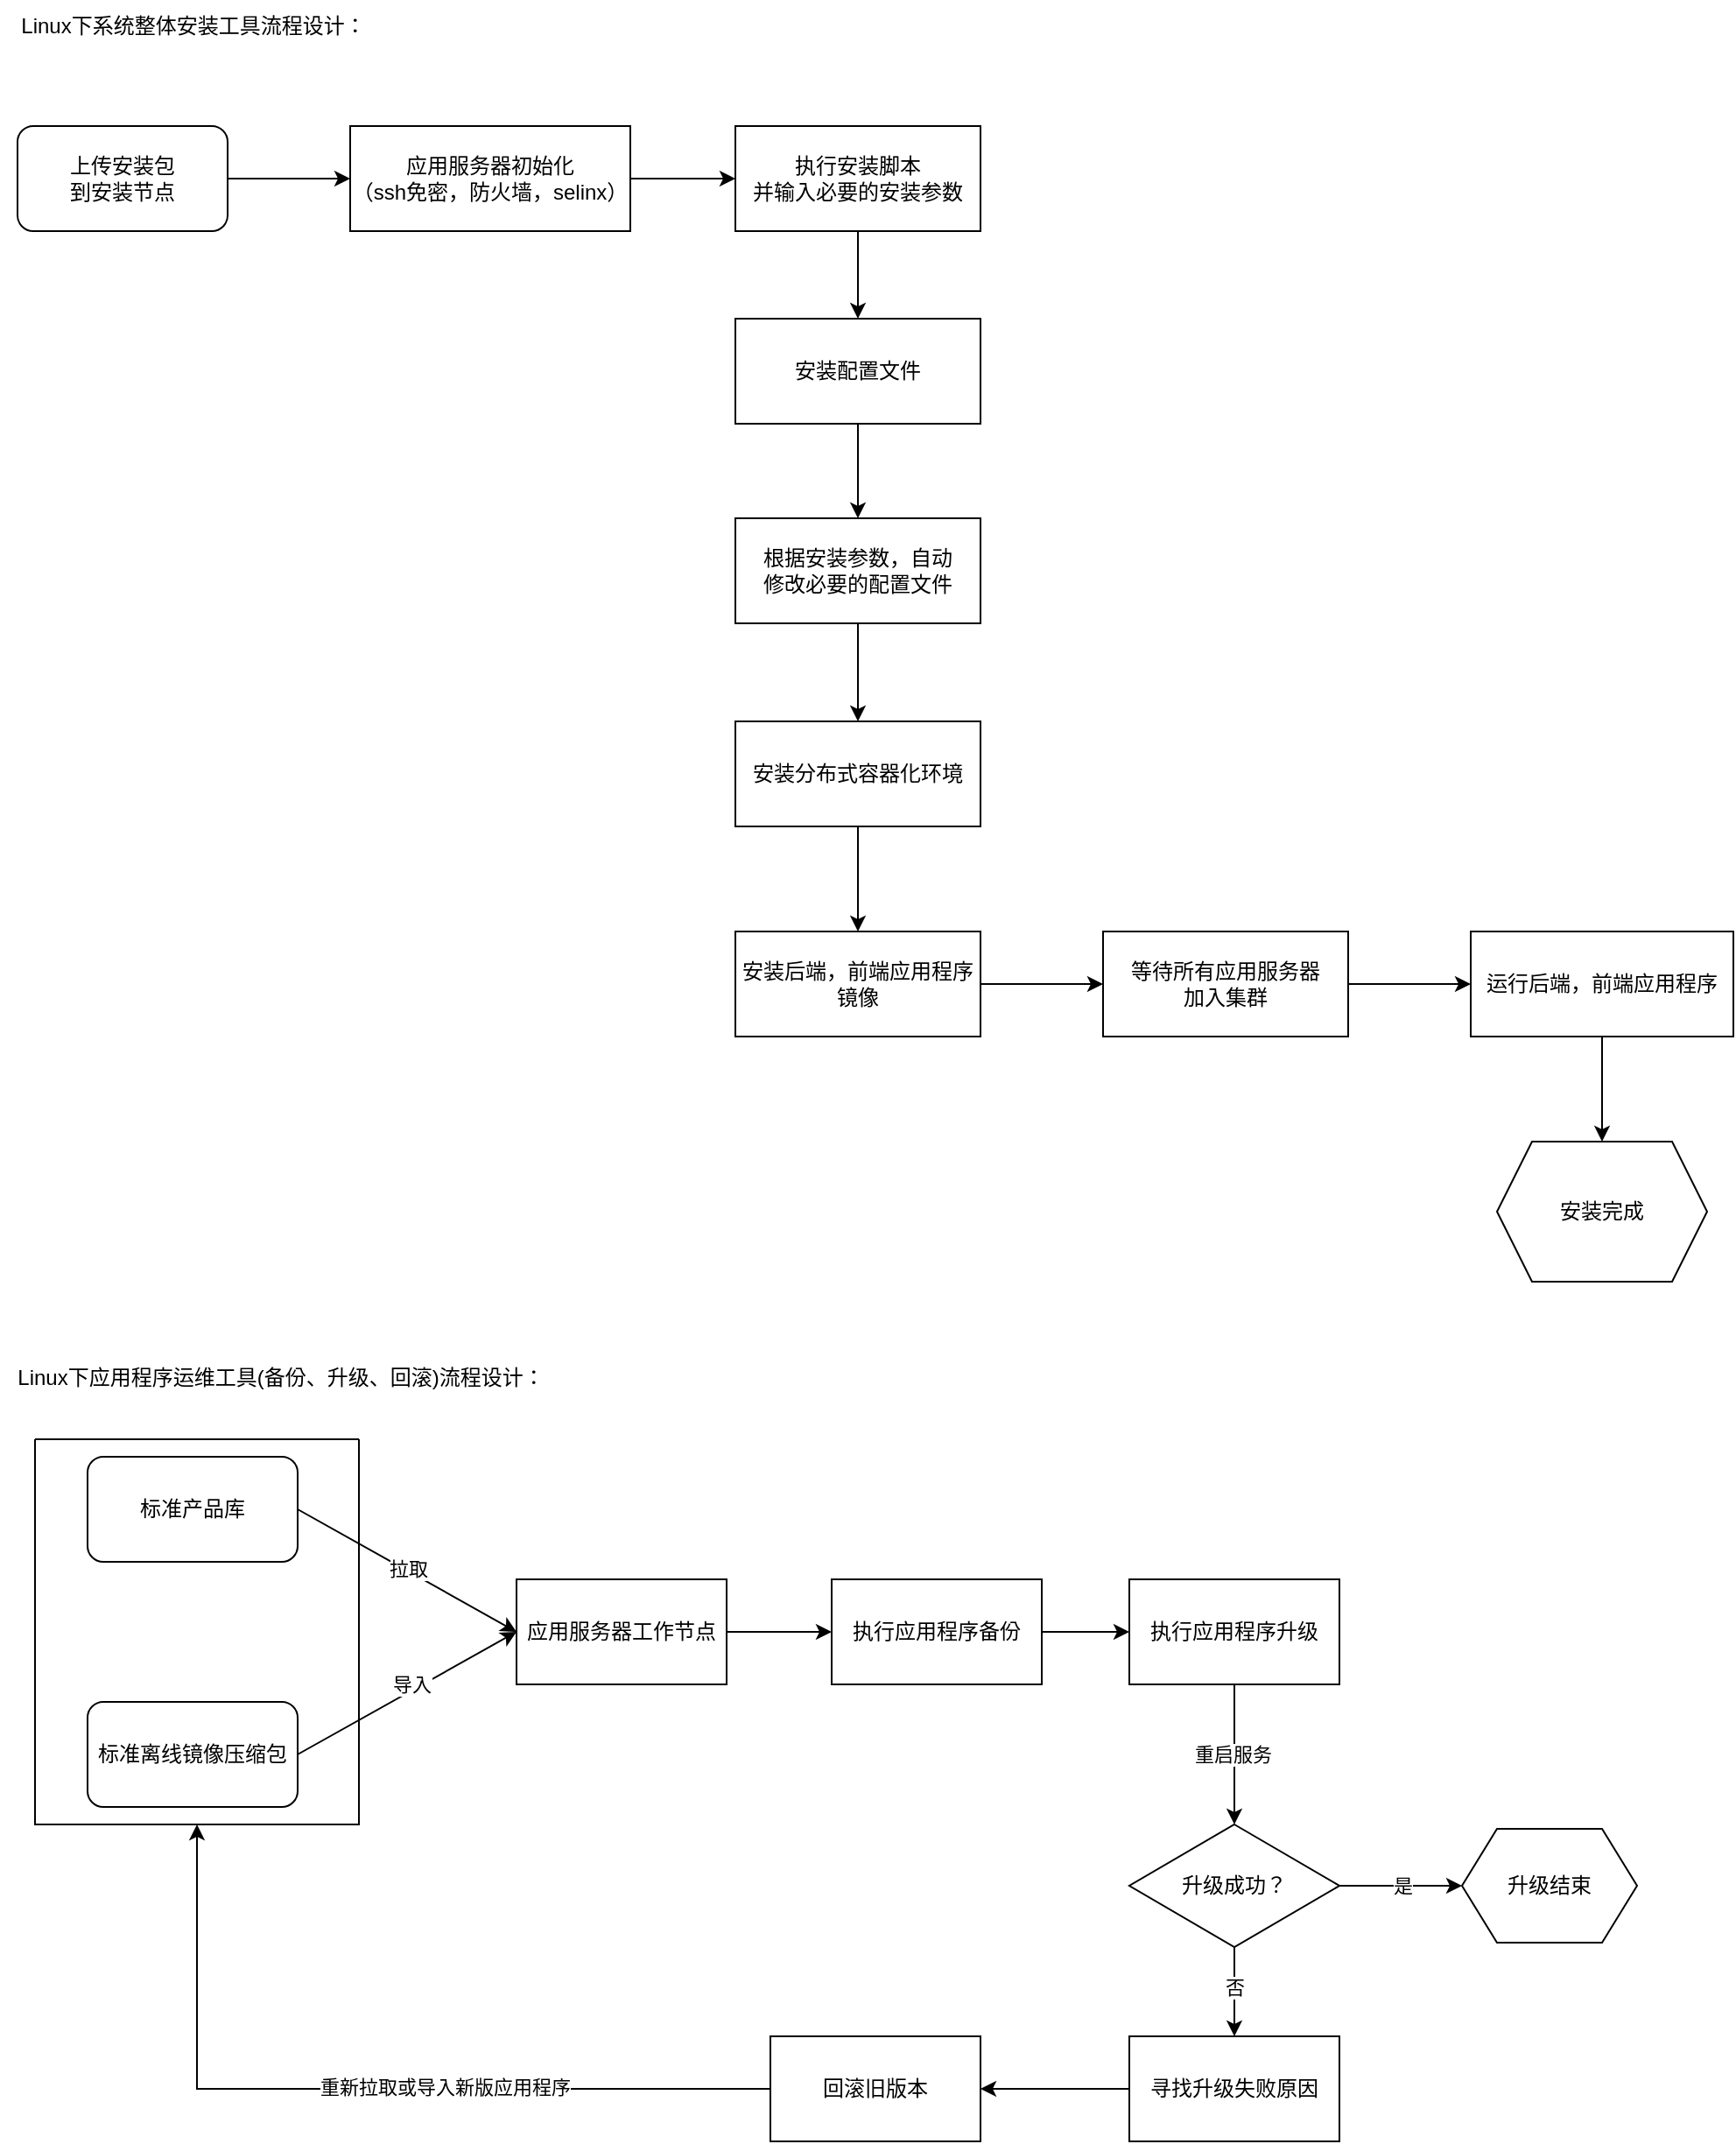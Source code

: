 <mxfile version="24.7.16">
  <diagram name="第 1 页" id="KADh7eXNDiNupCGbdeuv">
    <mxGraphModel dx="885" dy="783" grid="1" gridSize="10" guides="1" tooltips="1" connect="1" arrows="1" fold="1" page="1" pageScale="1" pageWidth="1169" pageHeight="827" math="0" shadow="0">
      <root>
        <mxCell id="0" />
        <mxCell id="1" parent="0" />
        <mxCell id="HvxJCi_6hqipYNqYmRr2-1" value="上传安装包&lt;div&gt;到安装节点&lt;/div&gt;" style="rounded=1;whiteSpace=wrap;html=1;" vertex="1" parent="1">
          <mxGeometry x="50" y="90" width="120" height="60" as="geometry" />
        </mxCell>
        <mxCell id="HvxJCi_6hqipYNqYmRr2-13" value="" style="edgeStyle=orthogonalEdgeStyle;rounded=0;orthogonalLoop=1;jettySize=auto;html=1;" edge="1" parent="1" source="HvxJCi_6hqipYNqYmRr2-2" target="HvxJCi_6hqipYNqYmRr2-3">
          <mxGeometry relative="1" as="geometry" />
        </mxCell>
        <mxCell id="HvxJCi_6hqipYNqYmRr2-2" value="应用服务器初始化&lt;div&gt;（ssh免密，防火墙，selinx）&lt;/div&gt;" style="rounded=0;whiteSpace=wrap;html=1;" vertex="1" parent="1">
          <mxGeometry x="240" y="90" width="160" height="60" as="geometry" />
        </mxCell>
        <mxCell id="HvxJCi_6hqipYNqYmRr2-14" style="edgeStyle=orthogonalEdgeStyle;rounded=0;orthogonalLoop=1;jettySize=auto;html=1;exitX=0.5;exitY=1;exitDx=0;exitDy=0;entryX=0.5;entryY=0;entryDx=0;entryDy=0;" edge="1" parent="1" source="HvxJCi_6hqipYNqYmRr2-3" target="HvxJCi_6hqipYNqYmRr2-20">
          <mxGeometry relative="1" as="geometry" />
        </mxCell>
        <mxCell id="HvxJCi_6hqipYNqYmRr2-3" value="执行安装脚本&lt;div&gt;并输入必要的安装参数&lt;/div&gt;" style="rounded=0;whiteSpace=wrap;html=1;" vertex="1" parent="1">
          <mxGeometry x="460" y="90" width="140" height="60" as="geometry" />
        </mxCell>
        <mxCell id="HvxJCi_6hqipYNqYmRr2-17" style="edgeStyle=orthogonalEdgeStyle;rounded=0;orthogonalLoop=1;jettySize=auto;html=1;exitX=1;exitY=0.5;exitDx=0;exitDy=0;entryX=0;entryY=0.5;entryDx=0;entryDy=0;" edge="1" parent="1" source="HvxJCi_6hqipYNqYmRr2-5" target="HvxJCi_6hqipYNqYmRr2-11">
          <mxGeometry relative="1" as="geometry" />
        </mxCell>
        <mxCell id="HvxJCi_6hqipYNqYmRr2-5" value="安装后端，前端应用程序&lt;div&gt;镜像&lt;/div&gt;" style="rounded=0;whiteSpace=wrap;html=1;" vertex="1" parent="1">
          <mxGeometry x="460" y="550" width="140" height="60" as="geometry" />
        </mxCell>
        <mxCell id="HvxJCi_6hqipYNqYmRr2-19" style="edgeStyle=orthogonalEdgeStyle;rounded=0;orthogonalLoop=1;jettySize=auto;html=1;exitX=0.5;exitY=1;exitDx=0;exitDy=0;entryX=0.5;entryY=0;entryDx=0;entryDy=0;" edge="1" parent="1" source="HvxJCi_6hqipYNqYmRr2-6" target="HvxJCi_6hqipYNqYmRr2-8">
          <mxGeometry relative="1" as="geometry" />
        </mxCell>
        <mxCell id="HvxJCi_6hqipYNqYmRr2-6" value="运行后端，前端应用程序" style="rounded=0;whiteSpace=wrap;html=1;" vertex="1" parent="1">
          <mxGeometry x="880" y="550" width="150" height="60" as="geometry" />
        </mxCell>
        <mxCell id="HvxJCi_6hqipYNqYmRr2-8" value="安装完成" style="shape=hexagon;perimeter=hexagonPerimeter2;whiteSpace=wrap;html=1;fixedSize=1;" vertex="1" parent="1">
          <mxGeometry x="895" y="670" width="120" height="80" as="geometry" />
        </mxCell>
        <mxCell id="HvxJCi_6hqipYNqYmRr2-16" style="edgeStyle=orthogonalEdgeStyle;rounded=0;orthogonalLoop=1;jettySize=auto;html=1;exitX=0.5;exitY=1;exitDx=0;exitDy=0;entryX=0.5;entryY=0;entryDx=0;entryDy=0;" edge="1" parent="1" source="HvxJCi_6hqipYNqYmRr2-9" target="HvxJCi_6hqipYNqYmRr2-5">
          <mxGeometry relative="1" as="geometry" />
        </mxCell>
        <mxCell id="HvxJCi_6hqipYNqYmRr2-9" value="安装分布式容器化环境" style="rounded=0;whiteSpace=wrap;html=1;" vertex="1" parent="1">
          <mxGeometry x="460" y="430" width="140" height="60" as="geometry" />
        </mxCell>
        <mxCell id="HvxJCi_6hqipYNqYmRr2-15" style="edgeStyle=orthogonalEdgeStyle;rounded=0;orthogonalLoop=1;jettySize=auto;html=1;exitX=0.5;exitY=1;exitDx=0;exitDy=0;entryX=0.5;entryY=0;entryDx=0;entryDy=0;" edge="1" parent="1" source="HvxJCi_6hqipYNqYmRr2-10" target="HvxJCi_6hqipYNqYmRr2-9">
          <mxGeometry relative="1" as="geometry" />
        </mxCell>
        <mxCell id="HvxJCi_6hqipYNqYmRr2-10" value="根据安装参数，自动&lt;div&gt;修改必要的配置文件&lt;/div&gt;" style="rounded=0;whiteSpace=wrap;html=1;" vertex="1" parent="1">
          <mxGeometry x="460" y="314" width="140" height="60" as="geometry" />
        </mxCell>
        <mxCell id="HvxJCi_6hqipYNqYmRr2-18" style="edgeStyle=orthogonalEdgeStyle;rounded=0;orthogonalLoop=1;jettySize=auto;html=1;exitX=1;exitY=0.5;exitDx=0;exitDy=0;entryX=0;entryY=0.5;entryDx=0;entryDy=0;" edge="1" parent="1" source="HvxJCi_6hqipYNqYmRr2-11" target="HvxJCi_6hqipYNqYmRr2-6">
          <mxGeometry relative="1" as="geometry" />
        </mxCell>
        <mxCell id="HvxJCi_6hqipYNqYmRr2-11" value="等待所有应用服务器&lt;div&gt;加入集群&lt;/div&gt;" style="rounded=0;whiteSpace=wrap;html=1;" vertex="1" parent="1">
          <mxGeometry x="670" y="550" width="140" height="60" as="geometry" />
        </mxCell>
        <mxCell id="HvxJCi_6hqipYNqYmRr2-12" value="" style="endArrow=classic;html=1;rounded=0;exitX=1;exitY=0.5;exitDx=0;exitDy=0;entryX=0;entryY=0.5;entryDx=0;entryDy=0;" edge="1" parent="1" source="HvxJCi_6hqipYNqYmRr2-1" target="HvxJCi_6hqipYNqYmRr2-2">
          <mxGeometry width="50" height="50" relative="1" as="geometry">
            <mxPoint x="600" y="330" as="sourcePoint" />
            <mxPoint x="650" y="280" as="targetPoint" />
          </mxGeometry>
        </mxCell>
        <mxCell id="HvxJCi_6hqipYNqYmRr2-21" style="edgeStyle=orthogonalEdgeStyle;rounded=0;orthogonalLoop=1;jettySize=auto;html=1;exitX=0.5;exitY=1;exitDx=0;exitDy=0;entryX=0.5;entryY=0;entryDx=0;entryDy=0;" edge="1" parent="1" source="HvxJCi_6hqipYNqYmRr2-20" target="HvxJCi_6hqipYNqYmRr2-10">
          <mxGeometry relative="1" as="geometry" />
        </mxCell>
        <mxCell id="HvxJCi_6hqipYNqYmRr2-20" value="安装配置文件" style="rounded=0;whiteSpace=wrap;html=1;" vertex="1" parent="1">
          <mxGeometry x="460" y="200" width="140" height="60" as="geometry" />
        </mxCell>
        <mxCell id="HvxJCi_6hqipYNqYmRr2-22" value="Linux下系统整体安装工具流程设计：" style="text;html=1;align=center;verticalAlign=middle;resizable=0;points=[];autosize=1;strokeColor=none;fillColor=none;" vertex="1" parent="1">
          <mxGeometry x="40" y="18" width="220" height="30" as="geometry" />
        </mxCell>
        <mxCell id="HvxJCi_6hqipYNqYmRr2-23" value="Linux下应用程序运维工具(备份、升级、回滚)流程设计：" style="text;html=1;align=center;verticalAlign=middle;resizable=0;points=[];autosize=1;strokeColor=none;fillColor=none;" vertex="1" parent="1">
          <mxGeometry x="40" y="790" width="320" height="30" as="geometry" />
        </mxCell>
        <mxCell id="HvxJCi_6hqipYNqYmRr2-24" value="标准产品库" style="rounded=1;whiteSpace=wrap;html=1;" vertex="1" parent="1">
          <mxGeometry x="90" y="850" width="120" height="60" as="geometry" />
        </mxCell>
        <mxCell id="HvxJCi_6hqipYNqYmRr2-25" value="标准离线镜像压缩包" style="rounded=1;whiteSpace=wrap;html=1;" vertex="1" parent="1">
          <mxGeometry x="90" y="990" width="120" height="60" as="geometry" />
        </mxCell>
        <mxCell id="HvxJCi_6hqipYNqYmRr2-26" value="应用服务器工作节点" style="rounded=0;whiteSpace=wrap;html=1;" vertex="1" parent="1">
          <mxGeometry x="335" y="920" width="120" height="60" as="geometry" />
        </mxCell>
        <mxCell id="HvxJCi_6hqipYNqYmRr2-45" style="edgeStyle=orthogonalEdgeStyle;rounded=0;orthogonalLoop=1;jettySize=auto;html=1;exitX=0.5;exitY=1;exitDx=0;exitDy=0;entryX=0.5;entryY=0;entryDx=0;entryDy=0;" edge="1" parent="1" source="HvxJCi_6hqipYNqYmRr2-27" target="HvxJCi_6hqipYNqYmRr2-29">
          <mxGeometry relative="1" as="geometry" />
        </mxCell>
        <mxCell id="HvxJCi_6hqipYNqYmRr2-46" value="重启服务" style="edgeLabel;html=1;align=center;verticalAlign=middle;resizable=0;points=[];" vertex="1" connectable="0" parent="HvxJCi_6hqipYNqYmRr2-45">
          <mxGeometry y="-1" relative="1" as="geometry">
            <mxPoint as="offset" />
          </mxGeometry>
        </mxCell>
        <mxCell id="HvxJCi_6hqipYNqYmRr2-27" value="执行应用程序升级" style="rounded=0;whiteSpace=wrap;html=1;" vertex="1" parent="1">
          <mxGeometry x="685" y="920" width="120" height="60" as="geometry" />
        </mxCell>
        <mxCell id="HvxJCi_6hqipYNqYmRr2-44" style="edgeStyle=orthogonalEdgeStyle;rounded=0;orthogonalLoop=1;jettySize=auto;html=1;exitX=1;exitY=0.5;exitDx=0;exitDy=0;entryX=0;entryY=0.5;entryDx=0;entryDy=0;" edge="1" parent="1" source="HvxJCi_6hqipYNqYmRr2-28" target="HvxJCi_6hqipYNqYmRr2-27">
          <mxGeometry relative="1" as="geometry" />
        </mxCell>
        <mxCell id="HvxJCi_6hqipYNqYmRr2-28" value="执行应用程序备份" style="rounded=0;whiteSpace=wrap;html=1;" vertex="1" parent="1">
          <mxGeometry x="515" y="920" width="120" height="60" as="geometry" />
        </mxCell>
        <mxCell id="HvxJCi_6hqipYNqYmRr2-47" style="edgeStyle=orthogonalEdgeStyle;rounded=0;orthogonalLoop=1;jettySize=auto;html=1;exitX=1;exitY=0.5;exitDx=0;exitDy=0;entryX=0;entryY=0.5;entryDx=0;entryDy=0;" edge="1" parent="1" source="HvxJCi_6hqipYNqYmRr2-29" target="HvxJCi_6hqipYNqYmRr2-30">
          <mxGeometry relative="1" as="geometry" />
        </mxCell>
        <mxCell id="HvxJCi_6hqipYNqYmRr2-49" value="是" style="edgeLabel;html=1;align=center;verticalAlign=middle;resizable=0;points=[];" vertex="1" connectable="0" parent="HvxJCi_6hqipYNqYmRr2-47">
          <mxGeometry x="0.029" relative="1" as="geometry">
            <mxPoint as="offset" />
          </mxGeometry>
        </mxCell>
        <mxCell id="HvxJCi_6hqipYNqYmRr2-48" style="edgeStyle=orthogonalEdgeStyle;rounded=0;orthogonalLoop=1;jettySize=auto;html=1;exitX=0.5;exitY=1;exitDx=0;exitDy=0;entryX=0.5;entryY=0;entryDx=0;entryDy=0;" edge="1" parent="1" source="HvxJCi_6hqipYNqYmRr2-29" target="HvxJCi_6hqipYNqYmRr2-31">
          <mxGeometry relative="1" as="geometry" />
        </mxCell>
        <mxCell id="HvxJCi_6hqipYNqYmRr2-50" value="否" style="edgeLabel;html=1;align=center;verticalAlign=middle;resizable=0;points=[];" vertex="1" connectable="0" parent="HvxJCi_6hqipYNqYmRr2-48">
          <mxGeometry x="-0.098" relative="1" as="geometry">
            <mxPoint as="offset" />
          </mxGeometry>
        </mxCell>
        <mxCell id="HvxJCi_6hqipYNqYmRr2-29" value="升级成功？" style="rhombus;whiteSpace=wrap;html=1;" vertex="1" parent="1">
          <mxGeometry x="685" y="1060" width="120" height="70" as="geometry" />
        </mxCell>
        <mxCell id="HvxJCi_6hqipYNqYmRr2-30" value="升级结束" style="shape=hexagon;perimeter=hexagonPerimeter2;whiteSpace=wrap;html=1;fixedSize=1;" vertex="1" parent="1">
          <mxGeometry x="875" y="1062.5" width="100" height="65" as="geometry" />
        </mxCell>
        <mxCell id="HvxJCi_6hqipYNqYmRr2-34" style="edgeStyle=orthogonalEdgeStyle;rounded=0;orthogonalLoop=1;jettySize=auto;html=1;entryX=0.5;entryY=1;entryDx=0;entryDy=0;exitX=0;exitY=0.5;exitDx=0;exitDy=0;" edge="1" parent="1" source="HvxJCi_6hqipYNqYmRr2-52" target="HvxJCi_6hqipYNqYmRr2-33">
          <mxGeometry relative="1" as="geometry">
            <mxPoint x="400" y="1212" as="sourcePoint" />
          </mxGeometry>
        </mxCell>
        <mxCell id="HvxJCi_6hqipYNqYmRr2-51" value="重新拉取或导入新版应用程序" style="edgeLabel;html=1;align=center;verticalAlign=middle;resizable=0;points=[];" vertex="1" connectable="0" parent="HvxJCi_6hqipYNqYmRr2-34">
          <mxGeometry x="-0.222" y="-1" relative="1" as="geometry">
            <mxPoint as="offset" />
          </mxGeometry>
        </mxCell>
        <mxCell id="HvxJCi_6hqipYNqYmRr2-53" style="edgeStyle=orthogonalEdgeStyle;rounded=0;orthogonalLoop=1;jettySize=auto;html=1;exitX=0;exitY=0.5;exitDx=0;exitDy=0;entryX=1;entryY=0.5;entryDx=0;entryDy=0;" edge="1" parent="1" source="HvxJCi_6hqipYNqYmRr2-31" target="HvxJCi_6hqipYNqYmRr2-52">
          <mxGeometry relative="1" as="geometry" />
        </mxCell>
        <mxCell id="HvxJCi_6hqipYNqYmRr2-31" value="&lt;div&gt;寻找升级失败原因&lt;/div&gt;" style="rounded=0;whiteSpace=wrap;html=1;" vertex="1" parent="1">
          <mxGeometry x="685" y="1181" width="120" height="60" as="geometry" />
        </mxCell>
        <mxCell id="HvxJCi_6hqipYNqYmRr2-33" value="" style="swimlane;startSize=0;" vertex="1" parent="1">
          <mxGeometry x="60" y="840" width="185" height="220" as="geometry" />
        </mxCell>
        <mxCell id="HvxJCi_6hqipYNqYmRr2-36" value="" style="endArrow=classic;html=1;rounded=0;exitX=1;exitY=0.5;exitDx=0;exitDy=0;entryX=0;entryY=0.5;entryDx=0;entryDy=0;" edge="1" parent="1" source="HvxJCi_6hqipYNqYmRr2-24" target="HvxJCi_6hqipYNqYmRr2-26">
          <mxGeometry width="50" height="50" relative="1" as="geometry">
            <mxPoint x="635" y="1100" as="sourcePoint" />
            <mxPoint x="685" y="1050" as="targetPoint" />
          </mxGeometry>
        </mxCell>
        <mxCell id="HvxJCi_6hqipYNqYmRr2-40" value="拉取" style="edgeLabel;html=1;align=center;verticalAlign=middle;resizable=0;points=[];" vertex="1" connectable="0" parent="HvxJCi_6hqipYNqYmRr2-36">
          <mxGeometry x="-0.001" y="1" relative="1" as="geometry">
            <mxPoint as="offset" />
          </mxGeometry>
        </mxCell>
        <mxCell id="HvxJCi_6hqipYNqYmRr2-41" value="" style="endArrow=classic;html=1;rounded=0;exitX=1;exitY=0.5;exitDx=0;exitDy=0;" edge="1" parent="1" source="HvxJCi_6hqipYNqYmRr2-25">
          <mxGeometry width="50" height="50" relative="1" as="geometry">
            <mxPoint x="635" y="1100" as="sourcePoint" />
            <mxPoint x="335" y="950" as="targetPoint" />
          </mxGeometry>
        </mxCell>
        <mxCell id="HvxJCi_6hqipYNqYmRr2-42" value="导入" style="edgeLabel;html=1;align=center;verticalAlign=middle;resizable=0;points=[];" vertex="1" connectable="0" parent="HvxJCi_6hqipYNqYmRr2-41">
          <mxGeometry x="-0.018" y="1" relative="1" as="geometry">
            <mxPoint x="4" y="-5" as="offset" />
          </mxGeometry>
        </mxCell>
        <mxCell id="HvxJCi_6hqipYNqYmRr2-43" value="" style="endArrow=classic;html=1;rounded=0;exitX=1;exitY=0.5;exitDx=0;exitDy=0;entryX=0;entryY=0.5;entryDx=0;entryDy=0;" edge="1" parent="1" source="HvxJCi_6hqipYNqYmRr2-26" target="HvxJCi_6hqipYNqYmRr2-28">
          <mxGeometry width="50" height="50" relative="1" as="geometry">
            <mxPoint x="635" y="1100" as="sourcePoint" />
            <mxPoint x="685" y="1050" as="targetPoint" />
          </mxGeometry>
        </mxCell>
        <mxCell id="HvxJCi_6hqipYNqYmRr2-52" value="回滚旧版本" style="rounded=0;whiteSpace=wrap;html=1;" vertex="1" parent="1">
          <mxGeometry x="480" y="1181" width="120" height="60" as="geometry" />
        </mxCell>
      </root>
    </mxGraphModel>
  </diagram>
</mxfile>
